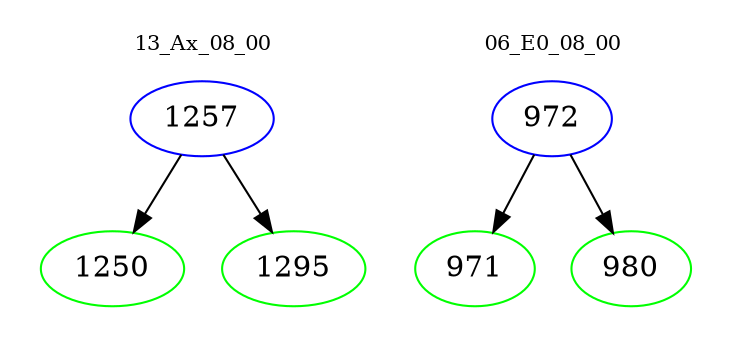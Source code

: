 digraph{
subgraph cluster_0 {
color = white
label = "13_Ax_08_00";
fontsize=10;
T0_1257 [label="1257", color="blue"]
T0_1257 -> T0_1250 [color="black"]
T0_1250 [label="1250", color="green"]
T0_1257 -> T0_1295 [color="black"]
T0_1295 [label="1295", color="green"]
}
subgraph cluster_1 {
color = white
label = "06_E0_08_00";
fontsize=10;
T1_972 [label="972", color="blue"]
T1_972 -> T1_971 [color="black"]
T1_971 [label="971", color="green"]
T1_972 -> T1_980 [color="black"]
T1_980 [label="980", color="green"]
}
}
